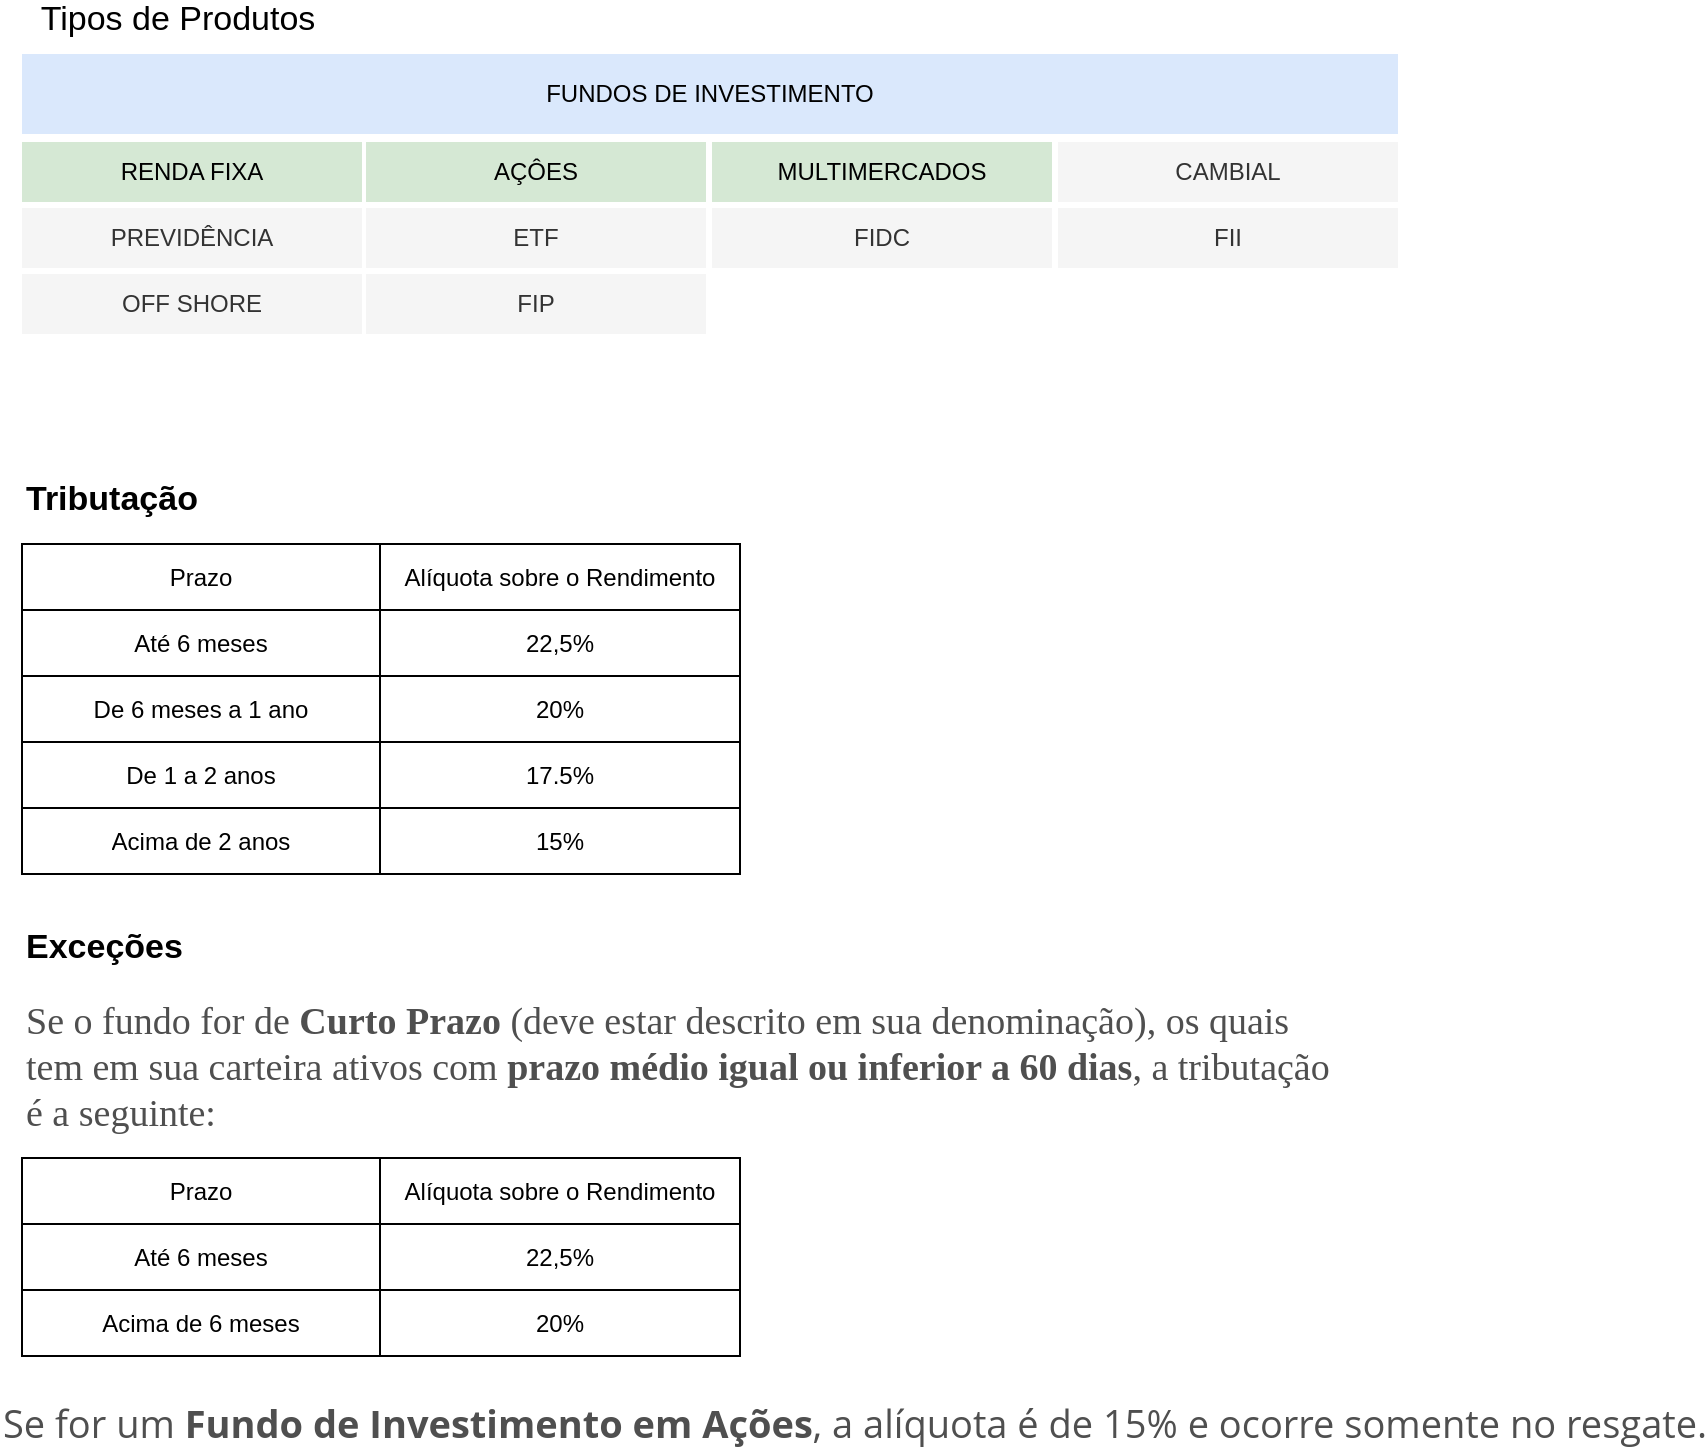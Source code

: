 <mxfile version="13.7.4" type="github" pages="2">
  <diagram id="XsDa8Q9A8naKUg55F_77" name="Business Map ">
    <mxGraphModel dx="2062" dy="833" grid="0" gridSize="10" guides="1" tooltips="1" connect="1" arrows="1" fold="1" page="1" pageScale="1" pageWidth="1654" pageHeight="1169" math="0" shadow="0">
      <root>
        <mxCell id="0" />
        <mxCell id="1" parent="0" />
        <mxCell id="Kz5x7H-EjTGPKKuX86n5-1" value="FUNDOS DE INVESTIMENTO" style="rounded=0;whiteSpace=wrap;html=1;fillColor=#dae8fc;strokeColor=none;" parent="1" vertex="1">
          <mxGeometry x="37" y="64" width="688" height="40" as="geometry" />
        </mxCell>
        <mxCell id="Kz5x7H-EjTGPKKuX86n5-2" value="RENDA FIXA" style="rounded=0;whiteSpace=wrap;html=1;fillColor=#d5e8d4;strokeColor=none;" parent="1" vertex="1">
          <mxGeometry x="37" y="108" width="170" height="30" as="geometry" />
        </mxCell>
        <mxCell id="Kz5x7H-EjTGPKKuX86n5-3" value="MULTIMERCADOS" style="rounded=0;whiteSpace=wrap;html=1;fillColor=#d5e8d4;strokeColor=none;" parent="1" vertex="1">
          <mxGeometry x="382" y="108" width="170" height="30" as="geometry" />
        </mxCell>
        <mxCell id="Kz5x7H-EjTGPKKuX86n5-4" value="AÇÔES" style="rounded=0;whiteSpace=wrap;html=1;fillColor=#d5e8d4;strokeColor=none;" parent="1" vertex="1">
          <mxGeometry x="209" y="108" width="170" height="30" as="geometry" />
        </mxCell>
        <mxCell id="Kz5x7H-EjTGPKKuX86n5-6" value="CAMBIAL" style="rounded=0;whiteSpace=wrap;html=1;fillColor=#f5f5f5;fontColor=#333333;strokeColor=none;" parent="1" vertex="1">
          <mxGeometry x="555" y="108" width="170" height="30" as="geometry" />
        </mxCell>
        <mxCell id="Kz5x7H-EjTGPKKuX86n5-7" value="PREVIDÊNCIA" style="rounded=0;whiteSpace=wrap;html=1;fillColor=#f5f5f5;fontColor=#333333;strokeColor=none;" parent="1" vertex="1">
          <mxGeometry x="37" y="141" width="170" height="30" as="geometry" />
        </mxCell>
        <mxCell id="Kz5x7H-EjTGPKKuX86n5-8" value="ETF" style="rounded=0;whiteSpace=wrap;html=1;fillColor=#f5f5f5;fontColor=#333333;strokeColor=none;" parent="1" vertex="1">
          <mxGeometry x="209" y="141" width="170" height="30" as="geometry" />
        </mxCell>
        <mxCell id="Kz5x7H-EjTGPKKuX86n5-9" value="FIDC" style="rounded=0;whiteSpace=wrap;html=1;fillColor=#f5f5f5;fontColor=#333333;strokeColor=none;" parent="1" vertex="1">
          <mxGeometry x="382" y="141" width="170" height="30" as="geometry" />
        </mxCell>
        <mxCell id="Kz5x7H-EjTGPKKuX86n5-10" value="FIP" style="rounded=0;whiteSpace=wrap;html=1;fillColor=#f5f5f5;fontColor=#333333;strokeColor=none;" parent="1" vertex="1">
          <mxGeometry x="209" y="174" width="170" height="30" as="geometry" />
        </mxCell>
        <mxCell id="Kz5x7H-EjTGPKKuX86n5-11" value="OFF SHORE" style="rounded=0;whiteSpace=wrap;html=1;fillColor=#f5f5f5;fontColor=#333333;strokeColor=none;" parent="1" vertex="1">
          <mxGeometry x="37" y="174" width="170" height="30" as="geometry" />
        </mxCell>
        <mxCell id="Kz5x7H-EjTGPKKuX86n5-12" value="FII" style="rounded=0;whiteSpace=wrap;html=1;fillColor=#f5f5f5;fontColor=#333333;strokeColor=none;" parent="1" vertex="1">
          <mxGeometry x="555" y="141" width="170" height="30" as="geometry" />
        </mxCell>
        <mxCell id="Kz5x7H-EjTGPKKuX86n5-13" value="Tipos de Produtos" style="text;html=1;strokeColor=none;fillColor=none;align=center;verticalAlign=middle;whiteSpace=wrap;rounded=0;fontSize=17;" parent="1" vertex="1">
          <mxGeometry x="37" y="37" width="156" height="20" as="geometry" />
        </mxCell>
        <mxCell id="Kz5x7H-EjTGPKKuX86n5-14" value="&lt;b&gt;Tributação&lt;/b&gt;" style="text;html=1;strokeColor=none;fillColor=none;align=left;verticalAlign=middle;whiteSpace=wrap;rounded=0;fontSize=17;" parent="1" vertex="1">
          <mxGeometry x="37" y="277" width="156" height="20" as="geometry" />
        </mxCell>
        <mxCell id="Kz5x7H-EjTGPKKuX86n5-40" value="&lt;b&gt;Exceções&lt;/b&gt;" style="text;html=1;strokeColor=none;fillColor=none;align=left;verticalAlign=middle;whiteSpace=wrap;rounded=0;fontSize=17;" parent="1" vertex="1">
          <mxGeometry x="37" y="501" width="156" height="20" as="geometry" />
        </mxCell>
        <mxCell id="Kz5x7H-EjTGPKKuX86n5-41" value="&lt;font face=&quot;Verdana&quot;&gt;&lt;span style=&quot;color: rgb(79 , 79 , 79) ; font-size: 19px ; background-color: rgb(255 , 255 , 255)&quot;&gt;Se o fundo for de&amp;nbsp;&lt;/span&gt;&lt;strong style=&quot;box-sizing: border-box ; color: rgb(79 , 79 , 79) ; font-size: 19px ; background-color: rgb(255 , 255 , 255)&quot;&gt;Curto Prazo&lt;/strong&gt;&lt;span style=&quot;color: rgb(79 , 79 , 79) ; font-size: 19px ; background-color: rgb(255 , 255 , 255)&quot;&gt;&amp;nbsp;(deve estar descrito em sua denominação), os quais tem em sua carteira ativos com&amp;nbsp;&lt;/span&gt;&lt;strong style=&quot;box-sizing: border-box ; color: rgb(79 , 79 , 79) ; font-size: 19px ; background-color: rgb(255 , 255 , 255)&quot;&gt;prazo médio igual ou inferior a 60 dias&lt;/strong&gt;&lt;span style=&quot;color: rgb(79 , 79 , 79) ; font-size: 19px ; background-color: rgb(255 , 255 , 255)&quot;&gt;, a tributação é a seguinte:&lt;/span&gt;&lt;/font&gt;" style="text;html=1;strokeColor=none;fillColor=none;align=left;verticalAlign=middle;whiteSpace=wrap;rounded=0;fontSize=17;" parent="1" vertex="1">
          <mxGeometry x="37" y="531" width="657" height="80" as="geometry" />
        </mxCell>
        <mxCell id="Kz5x7H-EjTGPKKuX86n5-58" value="&lt;span style=&quot;color: rgb(79 , 79 , 79) ; font-family: &amp;#34;open sans&amp;#34; , &amp;#34;verdana&amp;#34; , &amp;#34;arial&amp;#34; , sans-serif ; font-size: 19px ; background-color: rgb(255 , 255 , 255)&quot;&gt;Se for um&amp;nbsp;&lt;/span&gt;&lt;strong style=&quot;box-sizing: border-box ; color: rgb(79 , 79 , 79) ; font-family: &amp;#34;open sans&amp;#34; , &amp;#34;verdana&amp;#34; , &amp;#34;arial&amp;#34; , sans-serif ; font-size: 19px ; background-color: rgb(255 , 255 , 255)&quot;&gt;Fundo de Investimento em Ações&lt;/strong&gt;&lt;span style=&quot;color: rgb(79 , 79 , 79) ; font-family: &amp;#34;open sans&amp;#34; , &amp;#34;verdana&amp;#34; , &amp;#34;arial&amp;#34; , sans-serif ; font-size: 19px ; background-color: rgb(255 , 255 , 255)&quot;&gt;, a alíquota é de 15% e ocorre somente no resgate.&lt;/span&gt;" style="text;html=1;align=center;verticalAlign=middle;resizable=0;points=[];autosize=1;fontSize=17;" parent="1" vertex="1">
          <mxGeometry x="36" y="736" width="833" height="25" as="geometry" />
        </mxCell>
        <mxCell id="Kz5x7H-EjTGPKKuX86n5-15" value="" style="shape=table;html=1;whiteSpace=wrap;startSize=0;container=1;collapsible=0;childLayout=tableLayout;fontSize=17;" parent="1" vertex="1">
          <mxGeometry x="37" y="309" width="359" height="165" as="geometry" />
        </mxCell>
        <mxCell id="Kz5x7H-EjTGPKKuX86n5-16" value="" style="shape=partialRectangle;html=1;whiteSpace=wrap;collapsible=0;dropTarget=0;pointerEvents=0;fillColor=none;top=0;left=0;bottom=0;right=0;points=[[0,0.5],[1,0.5]];portConstraint=eastwest;" parent="Kz5x7H-EjTGPKKuX86n5-15" vertex="1">
          <mxGeometry width="359" height="33" as="geometry" />
        </mxCell>
        <mxCell id="Kz5x7H-EjTGPKKuX86n5-17" value="Prazo" style="shape=partialRectangle;html=1;whiteSpace=wrap;connectable=0;fillColor=none;top=0;left=0;bottom=0;right=0;overflow=hidden;" parent="Kz5x7H-EjTGPKKuX86n5-16" vertex="1">
          <mxGeometry width="179" height="33" as="geometry" />
        </mxCell>
        <mxCell id="Kz5x7H-EjTGPKKuX86n5-18" value="Alíquota sobre o Rendimento" style="shape=partialRectangle;html=1;whiteSpace=wrap;connectable=0;fillColor=none;top=0;left=0;bottom=0;right=0;overflow=hidden;" parent="Kz5x7H-EjTGPKKuX86n5-16" vertex="1">
          <mxGeometry x="179" width="180" height="33" as="geometry" />
        </mxCell>
        <mxCell id="Kz5x7H-EjTGPKKuX86n5-20" value="" style="shape=partialRectangle;html=1;whiteSpace=wrap;collapsible=0;dropTarget=0;pointerEvents=0;fillColor=none;top=0;left=0;bottom=0;right=0;points=[[0,0.5],[1,0.5]];portConstraint=eastwest;" parent="Kz5x7H-EjTGPKKuX86n5-15" vertex="1">
          <mxGeometry y="33" width="359" height="33" as="geometry" />
        </mxCell>
        <mxCell id="Kz5x7H-EjTGPKKuX86n5-21" value="Até 6 meses" style="shape=partialRectangle;html=1;whiteSpace=wrap;connectable=0;fillColor=none;top=0;left=0;bottom=0;right=0;overflow=hidden;" parent="Kz5x7H-EjTGPKKuX86n5-20" vertex="1">
          <mxGeometry width="179" height="33" as="geometry" />
        </mxCell>
        <mxCell id="Kz5x7H-EjTGPKKuX86n5-22" value="22,5%" style="shape=partialRectangle;html=1;whiteSpace=wrap;connectable=0;fillColor=none;top=0;left=0;bottom=0;right=0;overflow=hidden;" parent="Kz5x7H-EjTGPKKuX86n5-20" vertex="1">
          <mxGeometry x="179" width="180" height="33" as="geometry" />
        </mxCell>
        <mxCell id="Kz5x7H-EjTGPKKuX86n5-32" value="" style="shape=partialRectangle;html=1;whiteSpace=wrap;collapsible=0;dropTarget=0;pointerEvents=0;fillColor=none;top=0;left=0;bottom=0;right=0;points=[[0,0.5],[1,0.5]];portConstraint=eastwest;" parent="Kz5x7H-EjTGPKKuX86n5-15" vertex="1">
          <mxGeometry y="66" width="359" height="33" as="geometry" />
        </mxCell>
        <mxCell id="Kz5x7H-EjTGPKKuX86n5-33" value="De 6 meses a 1 ano" style="shape=partialRectangle;html=1;whiteSpace=wrap;connectable=0;fillColor=none;top=0;left=0;bottom=0;right=0;overflow=hidden;" parent="Kz5x7H-EjTGPKKuX86n5-32" vertex="1">
          <mxGeometry width="179" height="33" as="geometry" />
        </mxCell>
        <mxCell id="Kz5x7H-EjTGPKKuX86n5-34" value="20%" style="shape=partialRectangle;html=1;whiteSpace=wrap;connectable=0;fillColor=none;top=0;left=0;bottom=0;right=0;overflow=hidden;" parent="Kz5x7H-EjTGPKKuX86n5-32" vertex="1">
          <mxGeometry x="179" width="180" height="33" as="geometry" />
        </mxCell>
        <mxCell id="Kz5x7H-EjTGPKKuX86n5-36" value="" style="shape=partialRectangle;html=1;whiteSpace=wrap;collapsible=0;dropTarget=0;pointerEvents=0;fillColor=none;top=0;left=0;bottom=0;right=0;points=[[0,0.5],[1,0.5]];portConstraint=eastwest;" parent="Kz5x7H-EjTGPKKuX86n5-15" vertex="1">
          <mxGeometry y="99" width="359" height="33" as="geometry" />
        </mxCell>
        <mxCell id="Kz5x7H-EjTGPKKuX86n5-37" value="De 1 a 2 anos" style="shape=partialRectangle;html=1;whiteSpace=wrap;connectable=0;fillColor=none;top=0;left=0;bottom=0;right=0;overflow=hidden;" parent="Kz5x7H-EjTGPKKuX86n5-36" vertex="1">
          <mxGeometry width="179" height="33" as="geometry" />
        </mxCell>
        <mxCell id="Kz5x7H-EjTGPKKuX86n5-38" value="17.5%" style="shape=partialRectangle;html=1;whiteSpace=wrap;connectable=0;fillColor=none;top=0;left=0;bottom=0;right=0;overflow=hidden;" parent="Kz5x7H-EjTGPKKuX86n5-36" vertex="1">
          <mxGeometry x="179" width="180" height="33" as="geometry" />
        </mxCell>
        <mxCell id="Kz5x7H-EjTGPKKuX86n5-28" value="" style="shape=partialRectangle;html=1;whiteSpace=wrap;collapsible=0;dropTarget=0;pointerEvents=0;fillColor=none;top=0;left=0;bottom=0;right=0;points=[[0,0.5],[1,0.5]];portConstraint=eastwest;" parent="Kz5x7H-EjTGPKKuX86n5-15" vertex="1">
          <mxGeometry y="132" width="359" height="33" as="geometry" />
        </mxCell>
        <mxCell id="Kz5x7H-EjTGPKKuX86n5-29" value="Acima de 2 anos" style="shape=partialRectangle;html=1;whiteSpace=wrap;connectable=0;fillColor=none;top=0;left=0;bottom=0;right=0;overflow=hidden;" parent="Kz5x7H-EjTGPKKuX86n5-28" vertex="1">
          <mxGeometry width="179" height="33" as="geometry" />
        </mxCell>
        <mxCell id="Kz5x7H-EjTGPKKuX86n5-30" value="15%" style="shape=partialRectangle;html=1;whiteSpace=wrap;connectable=0;fillColor=none;top=0;left=0;bottom=0;right=0;overflow=hidden;" parent="Kz5x7H-EjTGPKKuX86n5-28" vertex="1">
          <mxGeometry x="179" width="180" height="33" as="geometry" />
        </mxCell>
        <mxCell id="Kz5x7H-EjTGPKKuX86n5-42" value="" style="shape=table;html=1;whiteSpace=wrap;startSize=0;container=1;collapsible=0;childLayout=tableLayout;fontSize=17;" parent="1" vertex="1">
          <mxGeometry x="37" y="616" width="359" height="99" as="geometry" />
        </mxCell>
        <mxCell id="Kz5x7H-EjTGPKKuX86n5-43" value="" style="shape=partialRectangle;html=1;whiteSpace=wrap;collapsible=0;dropTarget=0;pointerEvents=0;fillColor=none;top=0;left=0;bottom=0;right=0;points=[[0,0.5],[1,0.5]];portConstraint=eastwest;" parent="Kz5x7H-EjTGPKKuX86n5-42" vertex="1">
          <mxGeometry width="359" height="33" as="geometry" />
        </mxCell>
        <mxCell id="Kz5x7H-EjTGPKKuX86n5-44" value="Prazo" style="shape=partialRectangle;html=1;whiteSpace=wrap;connectable=0;fillColor=none;top=0;left=0;bottom=0;right=0;overflow=hidden;" parent="Kz5x7H-EjTGPKKuX86n5-43" vertex="1">
          <mxGeometry width="179" height="33" as="geometry" />
        </mxCell>
        <mxCell id="Kz5x7H-EjTGPKKuX86n5-45" value="Alíquota sobre o Rendimento" style="shape=partialRectangle;html=1;whiteSpace=wrap;connectable=0;fillColor=none;top=0;left=0;bottom=0;right=0;overflow=hidden;" parent="Kz5x7H-EjTGPKKuX86n5-43" vertex="1">
          <mxGeometry x="179" width="180" height="33" as="geometry" />
        </mxCell>
        <mxCell id="Kz5x7H-EjTGPKKuX86n5-46" value="" style="shape=partialRectangle;html=1;whiteSpace=wrap;collapsible=0;dropTarget=0;pointerEvents=0;fillColor=none;top=0;left=0;bottom=0;right=0;points=[[0,0.5],[1,0.5]];portConstraint=eastwest;" parent="Kz5x7H-EjTGPKKuX86n5-42" vertex="1">
          <mxGeometry y="33" width="359" height="33" as="geometry" />
        </mxCell>
        <mxCell id="Kz5x7H-EjTGPKKuX86n5-47" value="Até 6 meses" style="shape=partialRectangle;html=1;whiteSpace=wrap;connectable=0;fillColor=none;top=0;left=0;bottom=0;right=0;overflow=hidden;" parent="Kz5x7H-EjTGPKKuX86n5-46" vertex="1">
          <mxGeometry width="179" height="33" as="geometry" />
        </mxCell>
        <mxCell id="Kz5x7H-EjTGPKKuX86n5-48" value="22,5%" style="shape=partialRectangle;html=1;whiteSpace=wrap;connectable=0;fillColor=none;top=0;left=0;bottom=0;right=0;overflow=hidden;" parent="Kz5x7H-EjTGPKKuX86n5-46" vertex="1">
          <mxGeometry x="179" width="180" height="33" as="geometry" />
        </mxCell>
        <mxCell id="Kz5x7H-EjTGPKKuX86n5-49" value="" style="shape=partialRectangle;html=1;whiteSpace=wrap;collapsible=0;dropTarget=0;pointerEvents=0;fillColor=none;top=0;left=0;bottom=0;right=0;points=[[0,0.5],[1,0.5]];portConstraint=eastwest;" parent="Kz5x7H-EjTGPKKuX86n5-42" vertex="1">
          <mxGeometry y="66" width="359" height="33" as="geometry" />
        </mxCell>
        <mxCell id="Kz5x7H-EjTGPKKuX86n5-50" value="Acima de 6 meses" style="shape=partialRectangle;html=1;whiteSpace=wrap;connectable=0;fillColor=none;top=0;left=0;bottom=0;right=0;overflow=hidden;" parent="Kz5x7H-EjTGPKKuX86n5-49" vertex="1">
          <mxGeometry width="179" height="33" as="geometry" />
        </mxCell>
        <mxCell id="Kz5x7H-EjTGPKKuX86n5-51" value="20%" style="shape=partialRectangle;html=1;whiteSpace=wrap;connectable=0;fillColor=none;top=0;left=0;bottom=0;right=0;overflow=hidden;" parent="Kz5x7H-EjTGPKKuX86n5-49" vertex="1">
          <mxGeometry x="179" width="180" height="33" as="geometry" />
        </mxCell>
      </root>
    </mxGraphModel>
  </diagram>
  <diagram id="DpIQHV9zNWXCJVfw_Ha3" name="Banking">
    <mxGraphModel dx="698" dy="231" grid="0" gridSize="10" guides="1" tooltips="1" connect="1" arrows="1" fold="1" page="1" pageScale="1" pageWidth="1654" pageHeight="1169" math="0" shadow="0">
      <root>
        <mxCell id="1eHrbL8osOwEX2gEx8Xe-0" />
        <mxCell id="1eHrbL8osOwEX2gEx8Xe-1" parent="1eHrbL8osOwEX2gEx8Xe-0" />
        <mxCell id="6cBxJ8M1-N_-SCIlMtSk-0" value="Class Design" style="text;align=center;fontStyle=1;verticalAlign=middle;spacingLeft=3;spacingRight=3;strokeColor=none;rotatable=0;points=[[0,0.5],[1,0.5]];portConstraint=eastwest;fontSize=20;" vertex="1" parent="1eHrbL8osOwEX2gEx8Xe-1">
          <mxGeometry x="280" y="55" width="231" height="26" as="geometry" />
        </mxCell>
        <mxCell id="6cBxJ8M1-N_-SCIlMtSk-1" value="API Design" style="text;align=center;fontStyle=1;verticalAlign=middle;spacingLeft=3;spacingRight=3;strokeColor=none;rotatable=0;points=[[0,0.5],[1,0.5]];portConstraint=eastwest;fontSize=20;" vertex="1" parent="1eHrbL8osOwEX2gEx8Xe-1">
          <mxGeometry x="1109" y="55" width="231" height="26" as="geometry" />
        </mxCell>
        <mxCell id="6cBxJ8M1-N_-SCIlMtSk-3" value="" style="endArrow=none;dashed=1;html=1;dashPattern=1 3;strokeWidth=2;fontSize=20;" edge="1" parent="1eHrbL8osOwEX2gEx8Xe-1">
          <mxGeometry width="50" height="50" relative="1" as="geometry">
            <mxPoint x="824" y="1147" as="sourcePoint" />
            <mxPoint x="824" y="17" as="targetPoint" />
          </mxGeometry>
        </mxCell>
        <mxCell id="6cBxJ8M1-N_-SCIlMtSk-6" value="POST: /account/create" style="text;html=1;strokeColor=none;fillColor=none;align=left;verticalAlign=middle;whiteSpace=wrap;rounded=0;fontSize=18;fontStyle=0" vertex="1" parent="1eHrbL8osOwEX2gEx8Xe-1">
          <mxGeometry x="1010" y="206" width="429" height="20" as="geometry" />
        </mxCell>
        <mxCell id="6cBxJ8M1-N_-SCIlMtSk-8" value="&lt;span style=&quot;font-size: 18px;&quot;&gt;GET: /account?agencia=123&amp;amp;conta=102334&lt;/span&gt;" style="text;html=1;strokeColor=none;fillColor=none;align=left;verticalAlign=middle;whiteSpace=wrap;rounded=0;fontSize=18;fontStyle=0" vertex="1" parent="1eHrbL8osOwEX2gEx8Xe-1">
          <mxGeometry x="1010" y="162" width="429" height="20" as="geometry" />
        </mxCell>
        <mxCell id="6cBxJ8M1-N_-SCIlMtSk-9" value="POST: /account/balance" style="text;html=1;strokeColor=none;fillColor=none;align=left;verticalAlign=middle;whiteSpace=wrap;rounded=0;fontSize=18;fontStyle=0" vertex="1" parent="1eHrbL8osOwEX2gEx8Xe-1">
          <mxGeometry x="1010" y="250" width="429" height="20" as="geometry" />
        </mxCell>
        <mxCell id="ZxhILUA8lJDv0AFiMYZQ-5" value="ContaInvestimento" style="swimlane;fontStyle=1;align=center;verticalAlign=top;childLayout=stackLayout;horizontal=1;startSize=26;horizontalStack=0;resizeParent=1;resizeParentMax=0;resizeLast=0;collapsible=1;marginBottom=0;" vertex="1" parent="1eHrbL8osOwEX2gEx8Xe-1">
          <mxGeometry x="188.5" y="324" width="414" height="60" as="geometry" />
        </mxCell>
        <mxCell id="ZxhILUA8lJDv0AFiMYZQ-7" value="" style="line;strokeWidth=1;fillColor=none;align=left;verticalAlign=middle;spacingTop=-1;spacingLeft=3;spacingRight=3;rotatable=0;labelPosition=right;points=[];portConstraint=eastwest;" vertex="1" parent="ZxhILUA8lJDv0AFiMYZQ-5">
          <mxGeometry y="26" width="414" height="8" as="geometry" />
        </mxCell>
        <mxCell id="ZxhILUA8lJDv0AFiMYZQ-10" value="+ rende(): void" style="text;strokeColor=none;fillColor=none;align=left;verticalAlign=top;spacingLeft=4;spacingRight=4;overflow=hidden;rotatable=0;points=[[0,0.5],[1,0.5]];portConstraint=eastwest;" vertex="1" parent="ZxhILUA8lJDv0AFiMYZQ-5">
          <mxGeometry y="34" width="414" height="26" as="geometry" />
        </mxCell>
        <mxCell id="ZxhILUA8lJDv0AFiMYZQ-11" value="ContaComum" style="swimlane;fontStyle=1;align=center;verticalAlign=top;childLayout=stackLayout;horizontal=1;startSize=26;horizontalStack=0;resizeParent=1;resizeParentMax=0;resizeLast=0;collapsible=1;marginBottom=0;" vertex="1" parent="1eHrbL8osOwEX2gEx8Xe-1">
          <mxGeometry x="280" y="132" width="238" height="138" as="geometry" />
        </mxCell>
        <mxCell id="ZxhILUA8lJDv0AFiMYZQ-13" value="" style="line;strokeWidth=1;fillColor=none;align=left;verticalAlign=middle;spacingTop=-1;spacingLeft=3;spacingRight=3;rotatable=0;labelPosition=right;points=[];portConstraint=eastwest;" vertex="1" parent="ZxhILUA8lJDv0AFiMYZQ-11">
          <mxGeometry y="26" width="238" height="8" as="geometry" />
        </mxCell>
        <mxCell id="ZxhILUA8lJDv0AFiMYZQ-6" value="+ saldo: double" style="text;strokeColor=none;fillColor=none;align=left;verticalAlign=top;spacingLeft=4;spacingRight=4;overflow=hidden;rotatable=0;points=[[0,0.5],[1,0.5]];portConstraint=eastwest;" vertex="1" parent="ZxhILUA8lJDv0AFiMYZQ-11">
          <mxGeometry y="34" width="238" height="26" as="geometry" />
        </mxCell>
        <mxCell id="ZxhILUA8lJDv0AFiMYZQ-14" value="+ method(type): type" style="text;strokeColor=none;fillColor=none;align=left;verticalAlign=top;spacingLeft=4;spacingRight=4;overflow=hidden;rotatable=0;points=[[0,0.5],[1,0.5]];portConstraint=eastwest;" vertex="1" parent="ZxhILUA8lJDv0AFiMYZQ-11">
          <mxGeometry y="60" width="238" height="26" as="geometry" />
        </mxCell>
        <mxCell id="ZxhILUA8lJDv0AFiMYZQ-8" value="+ deposita(double): void" style="text;strokeColor=none;fillColor=none;align=left;verticalAlign=top;spacingLeft=4;spacingRight=4;overflow=hidden;rotatable=0;points=[[0,0.5],[1,0.5]];portConstraint=eastwest;" vertex="1" parent="ZxhILUA8lJDv0AFiMYZQ-11">
          <mxGeometry y="86" width="238" height="26" as="geometry" />
        </mxCell>
        <mxCell id="ZxhILUA8lJDv0AFiMYZQ-9" value="+ getSaldo(): double" style="text;strokeColor=none;fillColor=none;align=left;verticalAlign=top;spacingLeft=4;spacingRight=4;overflow=hidden;rotatable=0;points=[[0,0.5],[1,0.5]];portConstraint=eastwest;" vertex="1" parent="ZxhILUA8lJDv0AFiMYZQ-11">
          <mxGeometry y="112" width="238" height="26" as="geometry" />
        </mxCell>
      </root>
    </mxGraphModel>
  </diagram>
</mxfile>
